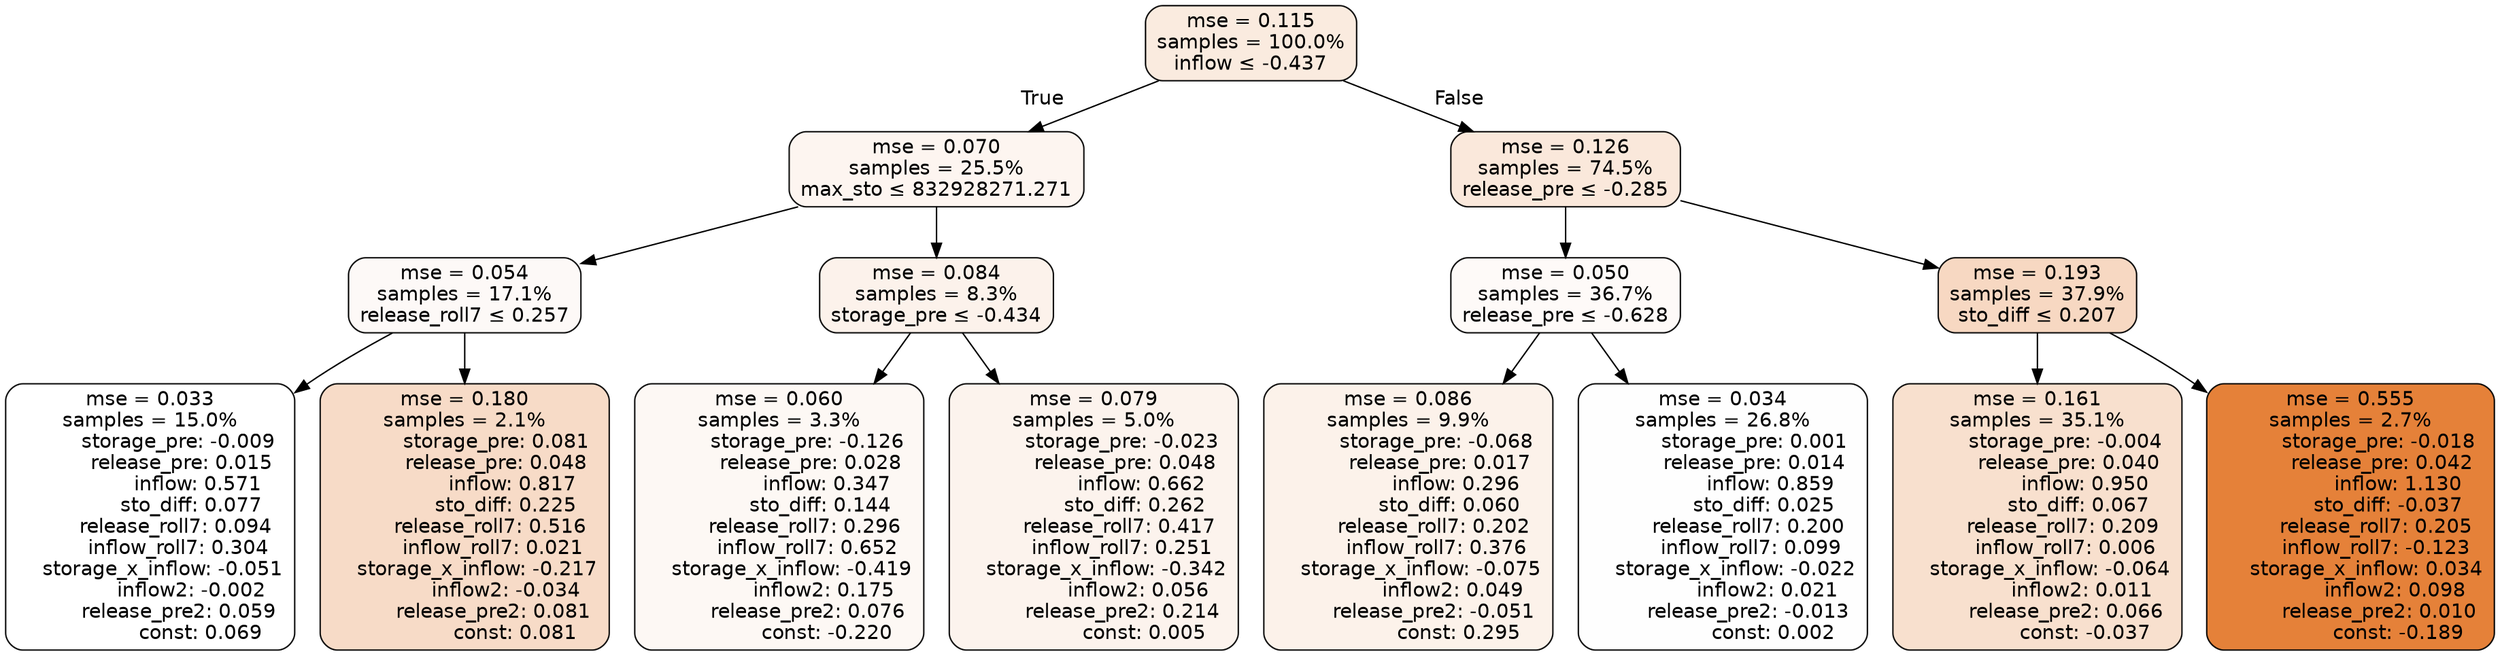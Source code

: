 digraph tree {
bgcolor="transparent"
node [shape=rectangle, style="filled, rounded", color="black", fontname=helvetica] ;
edge [fontname=helvetica] ;
	"0" [label="mse = 0.115
samples = 100.0%
inflow &le; -0.437", fillcolor="#faebdf"]
	"1" [label="mse = 0.070
samples = 25.5%
max_sto &le; 832928271.271", fillcolor="#fdf5f0"]
	"2" [label="mse = 0.054
samples = 17.1%
release_roll7 &le; 0.257", fillcolor="#fdf9f7"]
	"3" [label="mse = 0.033
samples = 15.0%
         storage_pre: -0.009
          release_pre: 0.015
               inflow: 0.571
             sto_diff: 0.077
        release_roll7: 0.094
         inflow_roll7: 0.304
    storage_x_inflow: -0.051
             inflow2: -0.002
         release_pre2: 0.059
                const: 0.069", fillcolor="#ffffff"]
	"4" [label="mse = 0.180
samples = 2.1%
          storage_pre: 0.081
          release_pre: 0.048
               inflow: 0.817
             sto_diff: 0.225
        release_roll7: 0.516
         inflow_roll7: 0.021
    storage_x_inflow: -0.217
             inflow2: -0.034
         release_pre2: 0.081
                const: 0.081", fillcolor="#f7dbc7"]
	"5" [label="mse = 0.084
samples = 8.3%
storage_pre &le; -0.434", fillcolor="#fcf2eb"]
	"6" [label="mse = 0.060
samples = 3.3%
         storage_pre: -0.126
          release_pre: 0.028
               inflow: 0.347
             sto_diff: 0.144
        release_roll7: 0.296
         inflow_roll7: 0.652
    storage_x_inflow: -0.419
              inflow2: 0.175
         release_pre2: 0.076
               const: -0.220", fillcolor="#fdf8f4"]
	"7" [label="mse = 0.079
samples = 5.0%
         storage_pre: -0.023
          release_pre: 0.048
               inflow: 0.662
             sto_diff: 0.262
        release_roll7: 0.417
         inflow_roll7: 0.251
    storage_x_inflow: -0.342
              inflow2: 0.056
         release_pre2: 0.214
                const: 0.005", fillcolor="#fcf3ed"]
	"8" [label="mse = 0.126
samples = 74.5%
release_pre &le; -0.285", fillcolor="#fae8db"]
	"9" [label="mse = 0.050
samples = 36.7%
release_pre &le; -0.628", fillcolor="#fefaf8"]
	"10" [label="mse = 0.086
samples = 9.9%
         storage_pre: -0.068
          release_pre: 0.017
               inflow: 0.296
             sto_diff: 0.060
        release_roll7: 0.202
         inflow_roll7: 0.376
    storage_x_inflow: -0.075
              inflow2: 0.049
        release_pre2: -0.051
                const: 0.295", fillcolor="#fcf2ea"]
	"11" [label="mse = 0.034
samples = 26.8%
          storage_pre: 0.001
          release_pre: 0.014
               inflow: 0.859
             sto_diff: 0.025
        release_roll7: 0.200
         inflow_roll7: 0.099
    storage_x_inflow: -0.022
              inflow2: 0.021
        release_pre2: -0.013
                const: 0.002", fillcolor="#fefefe"]
	"12" [label="mse = 0.193
samples = 37.9%
sto_diff &le; 0.207", fillcolor="#f7d8c2"]
	"13" [label="mse = 0.161
samples = 35.1%
         storage_pre: -0.004
          release_pre: 0.040
               inflow: 0.950
             sto_diff: 0.067
        release_roll7: 0.209
         inflow_roll7: 0.006
    storage_x_inflow: -0.064
              inflow2: 0.011
         release_pre2: 0.066
               const: -0.037", fillcolor="#f8e0ce"]
	"14" [label="mse = 0.555
samples = 2.7%
         storage_pre: -0.018
          release_pre: 0.042
               inflow: 1.130
            sto_diff: -0.037
        release_roll7: 0.205
        inflow_roll7: -0.123
     storage_x_inflow: 0.034
              inflow2: 0.098
         release_pre2: 0.010
               const: -0.189", fillcolor="#e58139"]

	"0" -> "1" [labeldistance=2.5, labelangle=45, headlabel="True"]
	"1" -> "2"
	"2" -> "3"
	"2" -> "4"
	"1" -> "5"
	"5" -> "6"
	"5" -> "7"
	"0" -> "8" [labeldistance=2.5, labelangle=-45, headlabel="False"]
	"8" -> "9"
	"9" -> "10"
	"9" -> "11"
	"8" -> "12"
	"12" -> "13"
	"12" -> "14"
}
